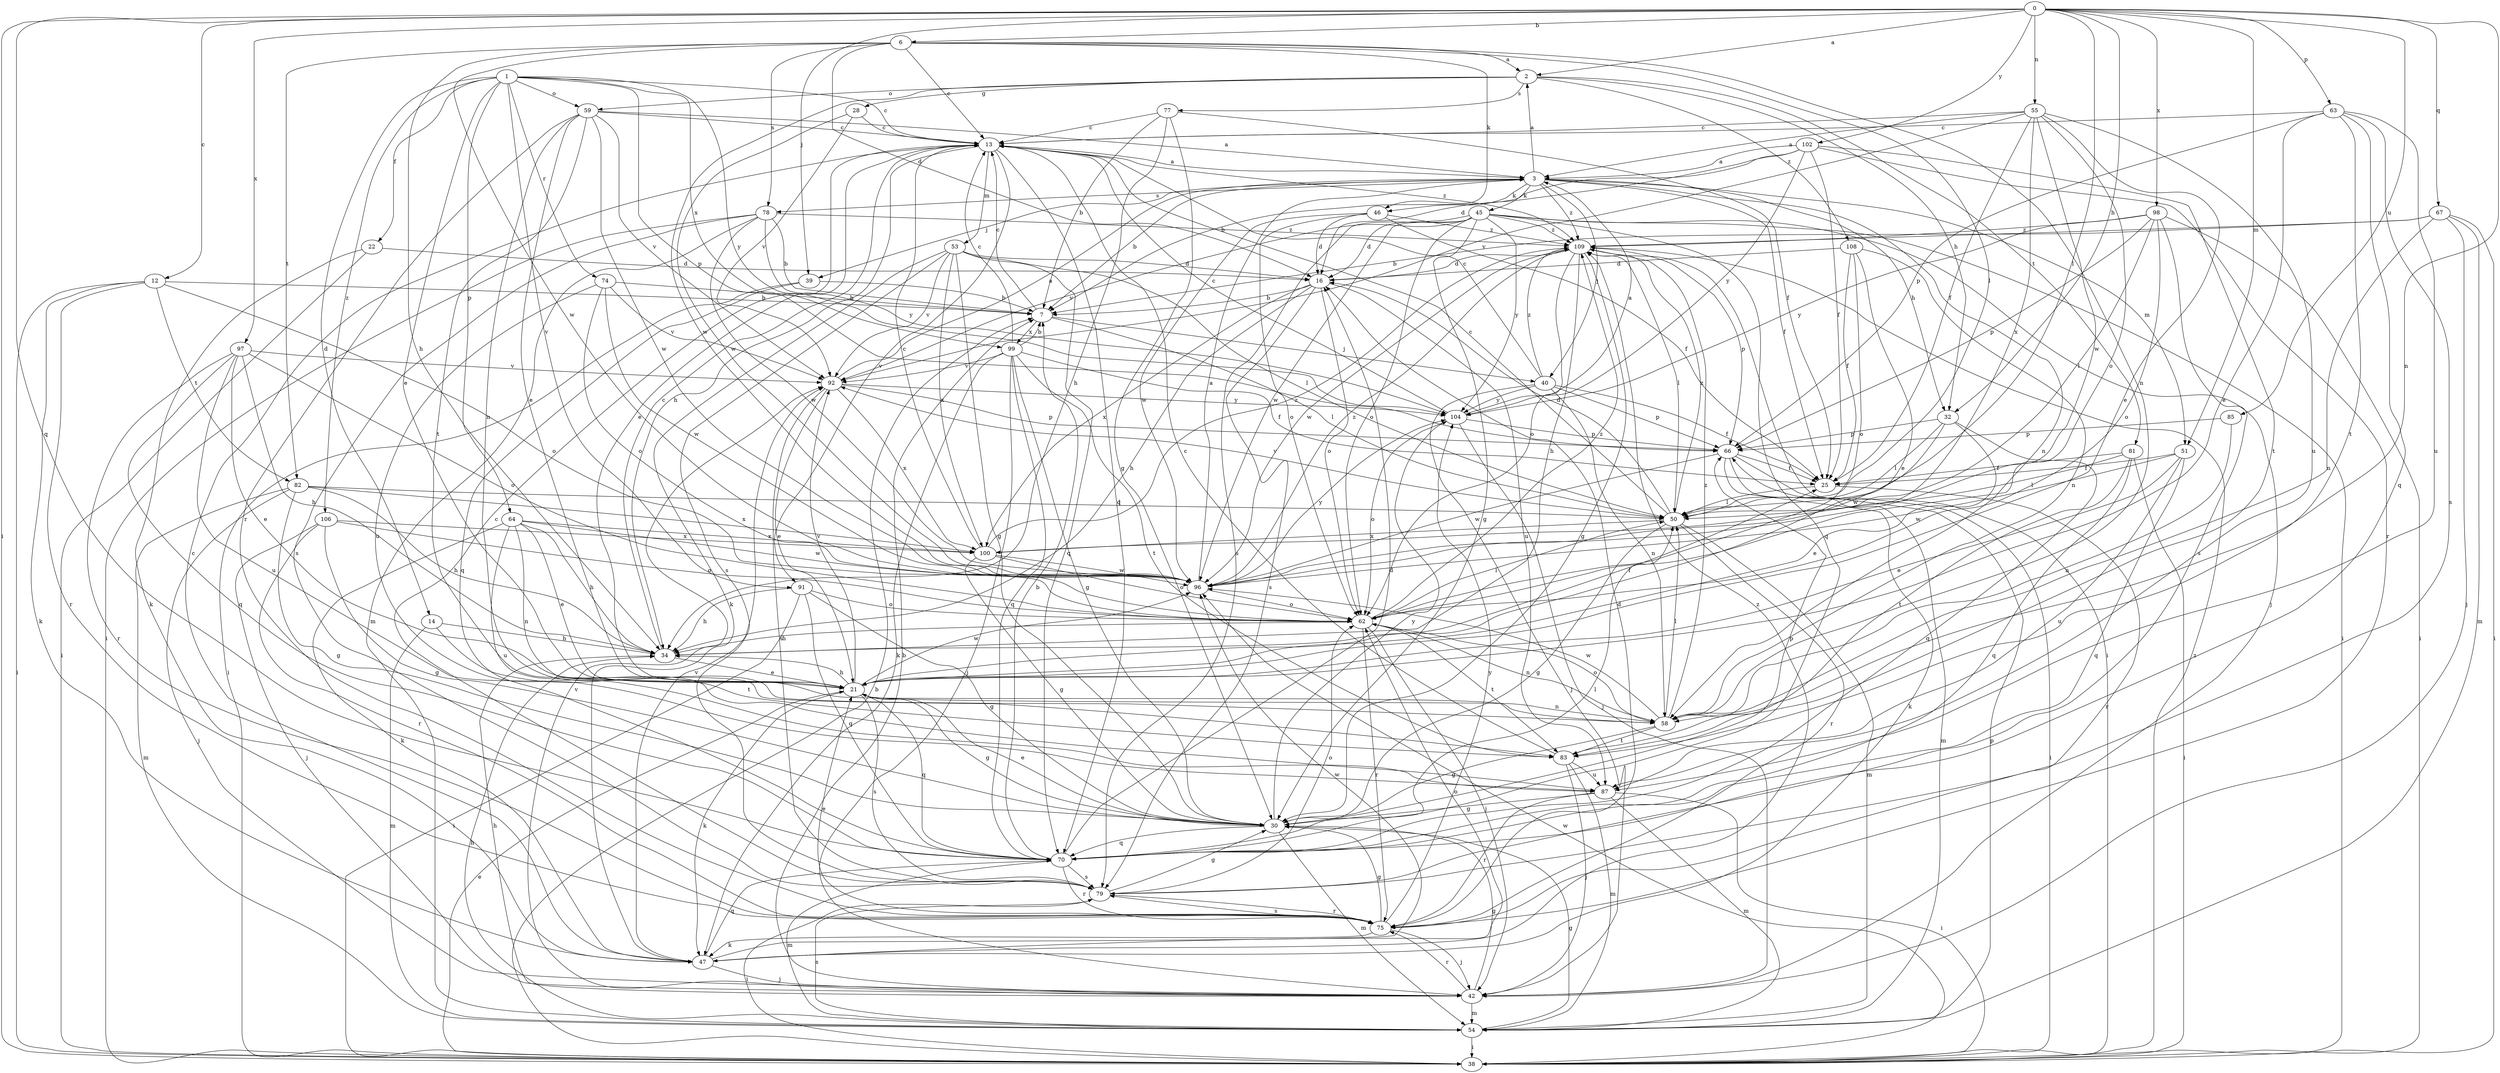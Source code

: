 strict digraph  {
0;
1;
2;
3;
6;
7;
12;
13;
14;
16;
21;
22;
25;
28;
30;
32;
34;
38;
39;
40;
42;
45;
46;
47;
50;
51;
53;
54;
55;
58;
59;
62;
63;
64;
66;
67;
70;
74;
75;
77;
78;
79;
81;
82;
83;
85;
87;
91;
92;
96;
97;
98;
99;
100;
102;
104;
106;
108;
109;
0 -> 2  [label=a];
0 -> 6  [label=b];
0 -> 12  [label=c];
0 -> 32  [label=h];
0 -> 38  [label=i];
0 -> 39  [label=j];
0 -> 50  [label=l];
0 -> 51  [label=m];
0 -> 55  [label=n];
0 -> 58  [label=n];
0 -> 63  [label=p];
0 -> 67  [label=q];
0 -> 70  [label=q];
0 -> 85  [label=u];
0 -> 97  [label=x];
0 -> 98  [label=x];
0 -> 102  [label=y];
1 -> 13  [label=c];
1 -> 14  [label=d];
1 -> 21  [label=e];
1 -> 22  [label=f];
1 -> 59  [label=o];
1 -> 64  [label=p];
1 -> 66  [label=p];
1 -> 74  [label=r];
1 -> 91  [label=v];
1 -> 99  [label=x];
1 -> 104  [label=y];
1 -> 106  [label=z];
2 -> 28  [label=g];
2 -> 32  [label=h];
2 -> 59  [label=o];
2 -> 77  [label=s];
2 -> 81  [label=t];
2 -> 96  [label=w];
2 -> 108  [label=z];
3 -> 2  [label=a];
3 -> 7  [label=b];
3 -> 25  [label=f];
3 -> 32  [label=h];
3 -> 39  [label=j];
3 -> 40  [label=j];
3 -> 45  [label=k];
3 -> 46  [label=k];
3 -> 51  [label=m];
3 -> 58  [label=n];
3 -> 78  [label=s];
3 -> 109  [label=z];
6 -> 2  [label=a];
6 -> 13  [label=c];
6 -> 16  [label=d];
6 -> 34  [label=h];
6 -> 46  [label=k];
6 -> 50  [label=l];
6 -> 58  [label=n];
6 -> 78  [label=s];
6 -> 82  [label=t];
6 -> 96  [label=w];
7 -> 13  [label=c];
7 -> 40  [label=j];
7 -> 50  [label=l];
7 -> 99  [label=x];
12 -> 7  [label=b];
12 -> 38  [label=i];
12 -> 47  [label=k];
12 -> 62  [label=o];
12 -> 75  [label=r];
12 -> 82  [label=t];
13 -> 3  [label=a];
13 -> 21  [label=e];
13 -> 34  [label=h];
13 -> 53  [label=m];
13 -> 70  [label=q];
13 -> 91  [label=v];
13 -> 109  [label=z];
14 -> 34  [label=h];
14 -> 54  [label=m];
14 -> 83  [label=t];
16 -> 7  [label=b];
16 -> 34  [label=h];
16 -> 62  [label=o];
16 -> 79  [label=s];
16 -> 87  [label=u];
16 -> 100  [label=x];
21 -> 30  [label=g];
21 -> 34  [label=h];
21 -> 47  [label=k];
21 -> 58  [label=n];
21 -> 70  [label=q];
21 -> 79  [label=s];
21 -> 92  [label=v];
21 -> 96  [label=w];
22 -> 16  [label=d];
22 -> 38  [label=i];
22 -> 47  [label=k];
25 -> 50  [label=l];
25 -> 75  [label=r];
28 -> 13  [label=c];
28 -> 92  [label=v];
28 -> 96  [label=w];
30 -> 21  [label=e];
30 -> 54  [label=m];
30 -> 66  [label=p];
30 -> 70  [label=q];
30 -> 104  [label=y];
32 -> 21  [label=e];
32 -> 50  [label=l];
32 -> 66  [label=p];
32 -> 70  [label=q];
32 -> 96  [label=w];
34 -> 13  [label=c];
34 -> 21  [label=e];
34 -> 25  [label=f];
38 -> 7  [label=b];
38 -> 21  [label=e];
38 -> 96  [label=w];
38 -> 109  [label=z];
39 -> 7  [label=b];
39 -> 38  [label=i];
39 -> 70  [label=q];
40 -> 13  [label=c];
40 -> 25  [label=f];
40 -> 42  [label=j];
40 -> 58  [label=n];
40 -> 66  [label=p];
40 -> 104  [label=y];
40 -> 109  [label=z];
42 -> 7  [label=b];
42 -> 30  [label=g];
42 -> 34  [label=h];
42 -> 54  [label=m];
42 -> 75  [label=r];
42 -> 92  [label=v];
45 -> 16  [label=d];
45 -> 30  [label=g];
45 -> 38  [label=i];
45 -> 42  [label=j];
45 -> 62  [label=o];
45 -> 70  [label=q];
45 -> 79  [label=s];
45 -> 92  [label=v];
45 -> 96  [label=w];
45 -> 104  [label=y];
45 -> 109  [label=z];
46 -> 16  [label=d];
46 -> 25  [label=f];
46 -> 62  [label=o];
46 -> 96  [label=w];
46 -> 109  [label=z];
47 -> 13  [label=c];
47 -> 42  [label=j];
47 -> 62  [label=o];
47 -> 70  [label=q];
47 -> 92  [label=v];
47 -> 96  [label=w];
47 -> 109  [label=z];
50 -> 13  [label=c];
50 -> 16  [label=d];
50 -> 30  [label=g];
50 -> 54  [label=m];
50 -> 75  [label=r];
50 -> 92  [label=v];
50 -> 100  [label=x];
50 -> 109  [label=z];
51 -> 21  [label=e];
51 -> 25  [label=f];
51 -> 70  [label=q];
51 -> 87  [label=u];
51 -> 96  [label=w];
53 -> 16  [label=d];
53 -> 30  [label=g];
53 -> 47  [label=k];
53 -> 50  [label=l];
53 -> 70  [label=q];
53 -> 79  [label=s];
53 -> 92  [label=v];
53 -> 100  [label=x];
54 -> 30  [label=g];
54 -> 34  [label=h];
54 -> 38  [label=i];
54 -> 66  [label=p];
54 -> 79  [label=s];
55 -> 3  [label=a];
55 -> 13  [label=c];
55 -> 21  [label=e];
55 -> 25  [label=f];
55 -> 62  [label=o];
55 -> 87  [label=u];
55 -> 92  [label=v];
55 -> 96  [label=w];
55 -> 100  [label=x];
58 -> 30  [label=g];
58 -> 50  [label=l];
58 -> 62  [label=o];
58 -> 83  [label=t];
58 -> 96  [label=w];
58 -> 109  [label=z];
59 -> 3  [label=a];
59 -> 13  [label=c];
59 -> 21  [label=e];
59 -> 58  [label=n];
59 -> 75  [label=r];
59 -> 83  [label=t];
59 -> 92  [label=v];
59 -> 96  [label=w];
62 -> 34  [label=h];
62 -> 42  [label=j];
62 -> 50  [label=l];
62 -> 58  [label=n];
62 -> 75  [label=r];
62 -> 83  [label=t];
62 -> 109  [label=z];
63 -> 13  [label=c];
63 -> 21  [label=e];
63 -> 66  [label=p];
63 -> 70  [label=q];
63 -> 79  [label=s];
63 -> 83  [label=t];
63 -> 87  [label=u];
64 -> 21  [label=e];
64 -> 34  [label=h];
64 -> 47  [label=k];
64 -> 58  [label=n];
64 -> 87  [label=u];
64 -> 96  [label=w];
64 -> 100  [label=x];
66 -> 25  [label=f];
66 -> 38  [label=i];
66 -> 47  [label=k];
66 -> 54  [label=m];
66 -> 96  [label=w];
67 -> 7  [label=b];
67 -> 38  [label=i];
67 -> 42  [label=j];
67 -> 54  [label=m];
67 -> 58  [label=n];
67 -> 109  [label=z];
70 -> 7  [label=b];
70 -> 16  [label=d];
70 -> 50  [label=l];
70 -> 54  [label=m];
70 -> 75  [label=r];
70 -> 79  [label=s];
74 -> 7  [label=b];
74 -> 62  [label=o];
74 -> 87  [label=u];
74 -> 92  [label=v];
74 -> 96  [label=w];
75 -> 16  [label=d];
75 -> 21  [label=e];
75 -> 30  [label=g];
75 -> 42  [label=j];
75 -> 47  [label=k];
75 -> 79  [label=s];
75 -> 104  [label=y];
77 -> 7  [label=b];
77 -> 13  [label=c];
77 -> 25  [label=f];
77 -> 30  [label=g];
77 -> 34  [label=h];
78 -> 7  [label=b];
78 -> 38  [label=i];
78 -> 54  [label=m];
78 -> 79  [label=s];
78 -> 96  [label=w];
78 -> 104  [label=y];
78 -> 109  [label=z];
79 -> 13  [label=c];
79 -> 30  [label=g];
79 -> 38  [label=i];
79 -> 62  [label=o];
79 -> 75  [label=r];
81 -> 25  [label=f];
81 -> 38  [label=i];
81 -> 50  [label=l];
81 -> 70  [label=q];
81 -> 83  [label=t];
82 -> 30  [label=g];
82 -> 34  [label=h];
82 -> 42  [label=j];
82 -> 50  [label=l];
82 -> 54  [label=m];
82 -> 100  [label=x];
83 -> 13  [label=c];
83 -> 42  [label=j];
83 -> 54  [label=m];
83 -> 87  [label=u];
85 -> 58  [label=n];
85 -> 66  [label=p];
87 -> 30  [label=g];
87 -> 38  [label=i];
87 -> 54  [label=m];
87 -> 75  [label=r];
91 -> 30  [label=g];
91 -> 34  [label=h];
91 -> 38  [label=i];
91 -> 62  [label=o];
91 -> 70  [label=q];
92 -> 3  [label=a];
92 -> 21  [label=e];
92 -> 66  [label=p];
92 -> 79  [label=s];
92 -> 100  [label=x];
92 -> 104  [label=y];
96 -> 3  [label=a];
96 -> 62  [label=o];
96 -> 104  [label=y];
96 -> 109  [label=z];
97 -> 21  [label=e];
97 -> 34  [label=h];
97 -> 62  [label=o];
97 -> 70  [label=q];
97 -> 75  [label=r];
97 -> 87  [label=u];
97 -> 92  [label=v];
98 -> 38  [label=i];
98 -> 50  [label=l];
98 -> 62  [label=o];
98 -> 66  [label=p];
98 -> 79  [label=s];
98 -> 104  [label=y];
98 -> 109  [label=z];
99 -> 7  [label=b];
99 -> 13  [label=c];
99 -> 25  [label=f];
99 -> 30  [label=g];
99 -> 42  [label=j];
99 -> 47  [label=k];
99 -> 70  [label=q];
99 -> 83  [label=t];
99 -> 92  [label=v];
100 -> 13  [label=c];
100 -> 30  [label=g];
100 -> 62  [label=o];
100 -> 96  [label=w];
100 -> 109  [label=z];
102 -> 3  [label=a];
102 -> 7  [label=b];
102 -> 16  [label=d];
102 -> 25  [label=f];
102 -> 75  [label=r];
102 -> 83  [label=t];
102 -> 104  [label=y];
104 -> 3  [label=a];
104 -> 13  [label=c];
104 -> 42  [label=j];
104 -> 62  [label=o];
104 -> 66  [label=p];
106 -> 30  [label=g];
106 -> 42  [label=j];
106 -> 62  [label=o];
106 -> 75  [label=r];
106 -> 100  [label=x];
108 -> 16  [label=d];
108 -> 21  [label=e];
108 -> 25  [label=f];
108 -> 58  [label=n];
108 -> 62  [label=o];
109 -> 16  [label=d];
109 -> 30  [label=g];
109 -> 34  [label=h];
109 -> 38  [label=i];
109 -> 50  [label=l];
109 -> 62  [label=o];
109 -> 66  [label=p];
109 -> 96  [label=w];
}
